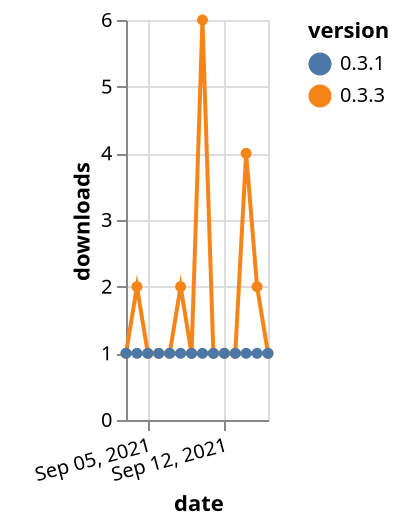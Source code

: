 {"$schema": "https://vega.github.io/schema/vega-lite/v5.json", "description": "A simple bar chart with embedded data.", "data": {"values": [{"date": "2021-09-03", "total": 228, "delta": 1, "version": "0.3.3"}, {"date": "2021-09-04", "total": 230, "delta": 2, "version": "0.3.3"}, {"date": "2021-09-05", "total": 231, "delta": 1, "version": "0.3.3"}, {"date": "2021-09-06", "total": 232, "delta": 1, "version": "0.3.3"}, {"date": "2021-09-07", "total": 233, "delta": 1, "version": "0.3.3"}, {"date": "2021-09-08", "total": 235, "delta": 2, "version": "0.3.3"}, {"date": "2021-09-09", "total": 236, "delta": 1, "version": "0.3.3"}, {"date": "2021-09-10", "total": 242, "delta": 6, "version": "0.3.3"}, {"date": "2021-09-11", "total": 243, "delta": 1, "version": "0.3.3"}, {"date": "2021-09-12", "total": 244, "delta": 1, "version": "0.3.3"}, {"date": "2021-09-13", "total": 245, "delta": 1, "version": "0.3.3"}, {"date": "2021-09-14", "total": 249, "delta": 4, "version": "0.3.3"}, {"date": "2021-09-15", "total": 251, "delta": 2, "version": "0.3.3"}, {"date": "2021-09-16", "total": 252, "delta": 1, "version": "0.3.3"}, {"date": "2021-09-03", "total": 126, "delta": 1, "version": "0.3.1"}, {"date": "2021-09-04", "total": 127, "delta": 1, "version": "0.3.1"}, {"date": "2021-09-05", "total": 128, "delta": 1, "version": "0.3.1"}, {"date": "2021-09-06", "total": 129, "delta": 1, "version": "0.3.1"}, {"date": "2021-09-07", "total": 130, "delta": 1, "version": "0.3.1"}, {"date": "2021-09-08", "total": 131, "delta": 1, "version": "0.3.1"}, {"date": "2021-09-09", "total": 132, "delta": 1, "version": "0.3.1"}, {"date": "2021-09-10", "total": 133, "delta": 1, "version": "0.3.1"}, {"date": "2021-09-11", "total": 134, "delta": 1, "version": "0.3.1"}, {"date": "2021-09-12", "total": 135, "delta": 1, "version": "0.3.1"}, {"date": "2021-09-13", "total": 136, "delta": 1, "version": "0.3.1"}, {"date": "2021-09-14", "total": 137, "delta": 1, "version": "0.3.1"}, {"date": "2021-09-15", "total": 138, "delta": 1, "version": "0.3.1"}, {"date": "2021-09-16", "total": 139, "delta": 1, "version": "0.3.1"}]}, "width": "container", "mark": {"type": "line", "point": {"filled": true}}, "encoding": {"x": {"field": "date", "type": "temporal", "timeUnit": "yearmonthdate", "title": "date", "axis": {"labelAngle": -15}}, "y": {"field": "delta", "type": "quantitative", "title": "downloads"}, "color": {"field": "version", "type": "nominal"}, "tooltip": {"field": "delta"}}}
